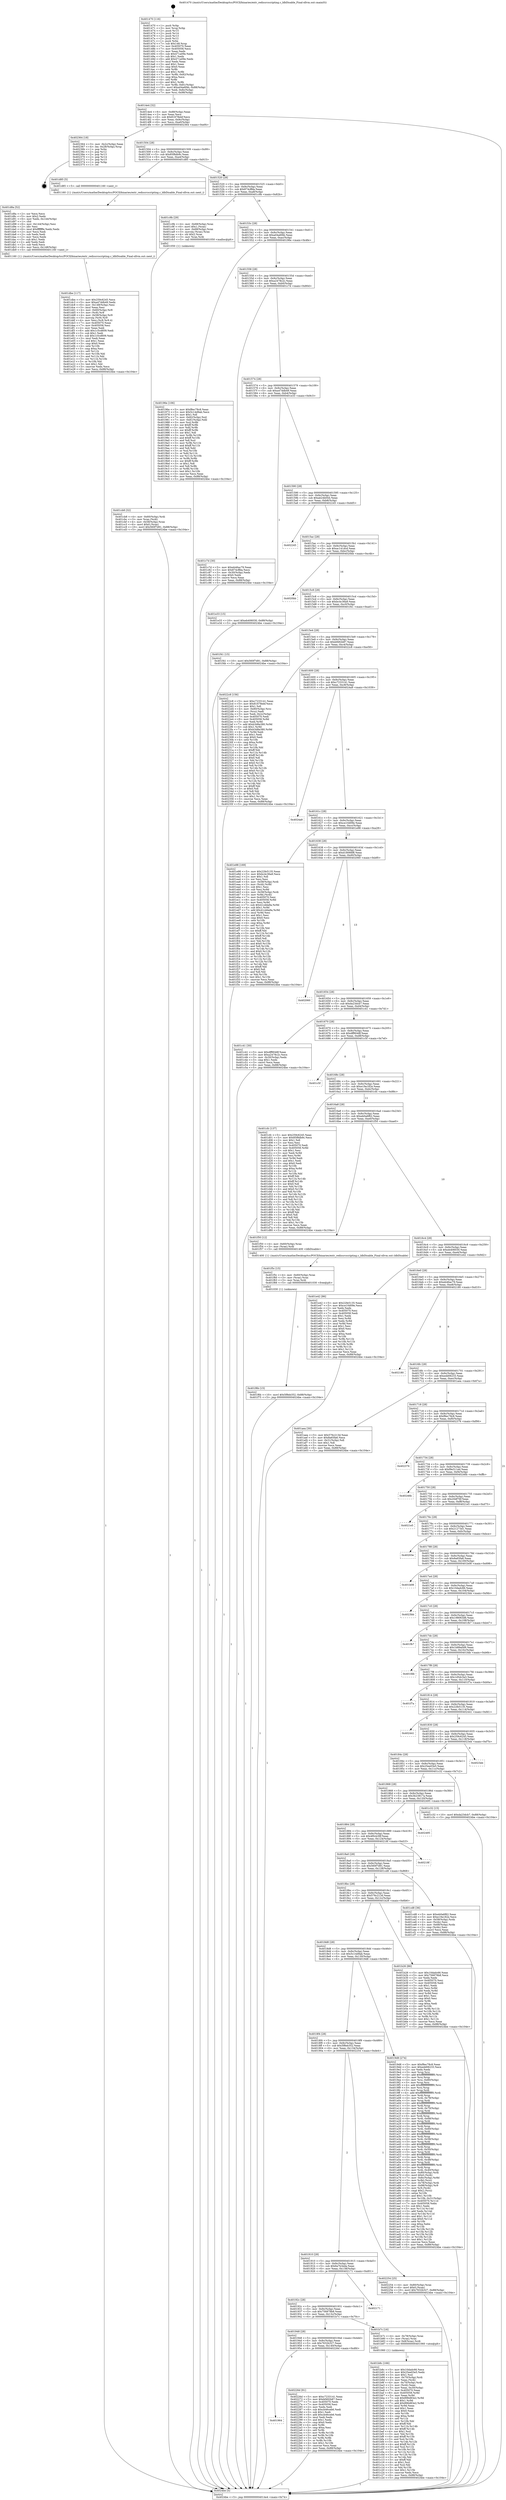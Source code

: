 digraph "0x401470" {
  label = "0x401470 (/mnt/c/Users/mathe/Desktop/tcc/POCII/binaries/extr_redissrcscripting.c_ldbDisable_Final-ollvm.out::main(0))"
  labelloc = "t"
  node[shape=record]

  Entry [label="",width=0.3,height=0.3,shape=circle,fillcolor=black,style=filled]
  "0x4014e4" [label="{
     0x4014e4 [32]\l
     | [instrs]\l
     &nbsp;&nbsp;0x4014e4 \<+6\>: mov -0x88(%rbp),%eax\l
     &nbsp;&nbsp;0x4014ea \<+2\>: mov %eax,%ecx\l
     &nbsp;&nbsp;0x4014ec \<+6\>: sub $0x81678ebf,%ecx\l
     &nbsp;&nbsp;0x4014f2 \<+6\>: mov %eax,-0x9c(%rbp)\l
     &nbsp;&nbsp;0x4014f8 \<+6\>: mov %ecx,-0xa0(%rbp)\l
     &nbsp;&nbsp;0x4014fe \<+6\>: je 0000000000402364 \<main+0xef4\>\l
  }"]
  "0x402364" [label="{
     0x402364 [18]\l
     | [instrs]\l
     &nbsp;&nbsp;0x402364 \<+3\>: mov -0x2c(%rbp),%eax\l
     &nbsp;&nbsp;0x402367 \<+4\>: lea -0x28(%rbp),%rsp\l
     &nbsp;&nbsp;0x40236b \<+1\>: pop %rbx\l
     &nbsp;&nbsp;0x40236c \<+2\>: pop %r12\l
     &nbsp;&nbsp;0x40236e \<+2\>: pop %r13\l
     &nbsp;&nbsp;0x402370 \<+2\>: pop %r14\l
     &nbsp;&nbsp;0x402372 \<+2\>: pop %r15\l
     &nbsp;&nbsp;0x402374 \<+1\>: pop %rbp\l
     &nbsp;&nbsp;0x402375 \<+1\>: ret\l
  }"]
  "0x401504" [label="{
     0x401504 [28]\l
     | [instrs]\l
     &nbsp;&nbsp;0x401504 \<+5\>: jmp 0000000000401509 \<main+0x99\>\l
     &nbsp;&nbsp;0x401509 \<+6\>: mov -0x9c(%rbp),%eax\l
     &nbsp;&nbsp;0x40150f \<+5\>: sub $0x85f8db9c,%eax\l
     &nbsp;&nbsp;0x401514 \<+6\>: mov %eax,-0xa4(%rbp)\l
     &nbsp;&nbsp;0x40151a \<+6\>: je 0000000000401d85 \<main+0x915\>\l
  }"]
  Exit [label="",width=0.3,height=0.3,shape=circle,fillcolor=black,style=filled,peripheries=2]
  "0x401d85" [label="{
     0x401d85 [5]\l
     | [instrs]\l
     &nbsp;&nbsp;0x401d85 \<+5\>: call 0000000000401160 \<next_i\>\l
     | [calls]\l
     &nbsp;&nbsp;0x401160 \{1\} (/mnt/c/Users/mathe/Desktop/tcc/POCII/binaries/extr_redissrcscripting.c_ldbDisable_Final-ollvm.out::next_i)\l
  }"]
  "0x401520" [label="{
     0x401520 [28]\l
     | [instrs]\l
     &nbsp;&nbsp;0x401520 \<+5\>: jmp 0000000000401525 \<main+0xb5\>\l
     &nbsp;&nbsp;0x401525 \<+6\>: mov -0x9c(%rbp),%eax\l
     &nbsp;&nbsp;0x40152b \<+5\>: sub $0x874cffda,%eax\l
     &nbsp;&nbsp;0x401530 \<+6\>: mov %eax,-0xa8(%rbp)\l
     &nbsp;&nbsp;0x401536 \<+6\>: je 0000000000401c9b \<main+0x82b\>\l
  }"]
  "0x401964" [label="{
     0x401964\l
  }", style=dashed]
  "0x401c9b" [label="{
     0x401c9b [29]\l
     | [instrs]\l
     &nbsp;&nbsp;0x401c9b \<+4\>: mov -0x68(%rbp),%rax\l
     &nbsp;&nbsp;0x401c9f \<+6\>: movl $0x1,(%rax)\l
     &nbsp;&nbsp;0x401ca5 \<+4\>: mov -0x68(%rbp),%rax\l
     &nbsp;&nbsp;0x401ca9 \<+3\>: movslq (%rax),%rax\l
     &nbsp;&nbsp;0x401cac \<+4\>: shl $0x2,%rax\l
     &nbsp;&nbsp;0x401cb0 \<+3\>: mov %rax,%rdi\l
     &nbsp;&nbsp;0x401cb3 \<+5\>: call 0000000000401050 \<malloc@plt\>\l
     | [calls]\l
     &nbsp;&nbsp;0x401050 \{1\} (unknown)\l
  }"]
  "0x40153c" [label="{
     0x40153c [28]\l
     | [instrs]\l
     &nbsp;&nbsp;0x40153c \<+5\>: jmp 0000000000401541 \<main+0xd1\>\l
     &nbsp;&nbsp;0x401541 \<+6\>: mov -0x9c(%rbp),%eax\l
     &nbsp;&nbsp;0x401547 \<+5\>: sub $0xa04a6f4b,%eax\l
     &nbsp;&nbsp;0x40154c \<+6\>: mov %eax,-0xac(%rbp)\l
     &nbsp;&nbsp;0x401552 \<+6\>: je 000000000040196e \<main+0x4fe\>\l
  }"]
  "0x40226d" [label="{
     0x40226d [91]\l
     | [instrs]\l
     &nbsp;&nbsp;0x40226d \<+5\>: mov $0xc7233141,%eax\l
     &nbsp;&nbsp;0x402272 \<+5\>: mov $0xbf492b87,%ecx\l
     &nbsp;&nbsp;0x402277 \<+7\>: mov 0x405070,%edx\l
     &nbsp;&nbsp;0x40227e \<+7\>: mov 0x405058,%esi\l
     &nbsp;&nbsp;0x402285 \<+2\>: mov %edx,%edi\l
     &nbsp;&nbsp;0x402287 \<+6\>: sub $0xcb46ceb6,%edi\l
     &nbsp;&nbsp;0x40228d \<+3\>: sub $0x1,%edi\l
     &nbsp;&nbsp;0x402290 \<+6\>: add $0xcb46ceb6,%edi\l
     &nbsp;&nbsp;0x402296 \<+3\>: imul %edi,%edx\l
     &nbsp;&nbsp;0x402299 \<+3\>: and $0x1,%edx\l
     &nbsp;&nbsp;0x40229c \<+3\>: cmp $0x0,%edx\l
     &nbsp;&nbsp;0x40229f \<+4\>: sete %r8b\l
     &nbsp;&nbsp;0x4022a3 \<+3\>: cmp $0xa,%esi\l
     &nbsp;&nbsp;0x4022a6 \<+4\>: setl %r9b\l
     &nbsp;&nbsp;0x4022aa \<+3\>: mov %r8b,%r10b\l
     &nbsp;&nbsp;0x4022ad \<+3\>: and %r9b,%r10b\l
     &nbsp;&nbsp;0x4022b0 \<+3\>: xor %r9b,%r8b\l
     &nbsp;&nbsp;0x4022b3 \<+3\>: or %r8b,%r10b\l
     &nbsp;&nbsp;0x4022b6 \<+4\>: test $0x1,%r10b\l
     &nbsp;&nbsp;0x4022ba \<+3\>: cmovne %ecx,%eax\l
     &nbsp;&nbsp;0x4022bd \<+6\>: mov %eax,-0x88(%rbp)\l
     &nbsp;&nbsp;0x4022c3 \<+5\>: jmp 00000000004024be \<main+0x104e\>\l
  }"]
  "0x40196e" [label="{
     0x40196e [106]\l
     | [instrs]\l
     &nbsp;&nbsp;0x40196e \<+5\>: mov $0xf8ec78c8,%eax\l
     &nbsp;&nbsp;0x401973 \<+5\>: mov $0x5c14d9ab,%ecx\l
     &nbsp;&nbsp;0x401978 \<+2\>: mov $0x1,%dl\l
     &nbsp;&nbsp;0x40197a \<+7\>: mov -0x82(%rbp),%sil\l
     &nbsp;&nbsp;0x401981 \<+7\>: mov -0x81(%rbp),%dil\l
     &nbsp;&nbsp;0x401988 \<+3\>: mov %sil,%r8b\l
     &nbsp;&nbsp;0x40198b \<+4\>: xor $0xff,%r8b\l
     &nbsp;&nbsp;0x40198f \<+3\>: mov %dil,%r9b\l
     &nbsp;&nbsp;0x401992 \<+4\>: xor $0xff,%r9b\l
     &nbsp;&nbsp;0x401996 \<+3\>: xor $0x1,%dl\l
     &nbsp;&nbsp;0x401999 \<+3\>: mov %r8b,%r10b\l
     &nbsp;&nbsp;0x40199c \<+4\>: and $0xff,%r10b\l
     &nbsp;&nbsp;0x4019a0 \<+3\>: and %dl,%sil\l
     &nbsp;&nbsp;0x4019a3 \<+3\>: mov %r9b,%r11b\l
     &nbsp;&nbsp;0x4019a6 \<+4\>: and $0xff,%r11b\l
     &nbsp;&nbsp;0x4019aa \<+3\>: and %dl,%dil\l
     &nbsp;&nbsp;0x4019ad \<+3\>: or %sil,%r10b\l
     &nbsp;&nbsp;0x4019b0 \<+3\>: or %dil,%r11b\l
     &nbsp;&nbsp;0x4019b3 \<+3\>: xor %r11b,%r10b\l
     &nbsp;&nbsp;0x4019b6 \<+3\>: or %r9b,%r8b\l
     &nbsp;&nbsp;0x4019b9 \<+4\>: xor $0xff,%r8b\l
     &nbsp;&nbsp;0x4019bd \<+3\>: or $0x1,%dl\l
     &nbsp;&nbsp;0x4019c0 \<+3\>: and %dl,%r8b\l
     &nbsp;&nbsp;0x4019c3 \<+3\>: or %r8b,%r10b\l
     &nbsp;&nbsp;0x4019c6 \<+4\>: test $0x1,%r10b\l
     &nbsp;&nbsp;0x4019ca \<+3\>: cmovne %ecx,%eax\l
     &nbsp;&nbsp;0x4019cd \<+6\>: mov %eax,-0x88(%rbp)\l
     &nbsp;&nbsp;0x4019d3 \<+5\>: jmp 00000000004024be \<main+0x104e\>\l
  }"]
  "0x401558" [label="{
     0x401558 [28]\l
     | [instrs]\l
     &nbsp;&nbsp;0x401558 \<+5\>: jmp 000000000040155d \<main+0xed\>\l
     &nbsp;&nbsp;0x40155d \<+6\>: mov -0x9c(%rbp),%eax\l
     &nbsp;&nbsp;0x401563 \<+5\>: sub $0xa2478c2c,%eax\l
     &nbsp;&nbsp;0x401568 \<+6\>: mov %eax,-0xb0(%rbp)\l
     &nbsp;&nbsp;0x40156e \<+6\>: je 0000000000401c7d \<main+0x80d\>\l
  }"]
  "0x4024be" [label="{
     0x4024be [5]\l
     | [instrs]\l
     &nbsp;&nbsp;0x4024be \<+5\>: jmp 00000000004014e4 \<main+0x74\>\l
  }"]
  "0x401470" [label="{
     0x401470 [116]\l
     | [instrs]\l
     &nbsp;&nbsp;0x401470 \<+1\>: push %rbp\l
     &nbsp;&nbsp;0x401471 \<+3\>: mov %rsp,%rbp\l
     &nbsp;&nbsp;0x401474 \<+2\>: push %r15\l
     &nbsp;&nbsp;0x401476 \<+2\>: push %r14\l
     &nbsp;&nbsp;0x401478 \<+2\>: push %r13\l
     &nbsp;&nbsp;0x40147a \<+2\>: push %r12\l
     &nbsp;&nbsp;0x40147c \<+1\>: push %rbx\l
     &nbsp;&nbsp;0x40147d \<+7\>: sub $0x148,%rsp\l
     &nbsp;&nbsp;0x401484 \<+7\>: mov 0x405070,%eax\l
     &nbsp;&nbsp;0x40148b \<+7\>: mov 0x405058,%ecx\l
     &nbsp;&nbsp;0x401492 \<+2\>: mov %eax,%edx\l
     &nbsp;&nbsp;0x401494 \<+6\>: sub $0x471a09e,%edx\l
     &nbsp;&nbsp;0x40149a \<+3\>: sub $0x1,%edx\l
     &nbsp;&nbsp;0x40149d \<+6\>: add $0x471a09e,%edx\l
     &nbsp;&nbsp;0x4014a3 \<+3\>: imul %edx,%eax\l
     &nbsp;&nbsp;0x4014a6 \<+3\>: and $0x1,%eax\l
     &nbsp;&nbsp;0x4014a9 \<+3\>: cmp $0x0,%eax\l
     &nbsp;&nbsp;0x4014ac \<+4\>: sete %r8b\l
     &nbsp;&nbsp;0x4014b0 \<+4\>: and $0x1,%r8b\l
     &nbsp;&nbsp;0x4014b4 \<+7\>: mov %r8b,-0x82(%rbp)\l
     &nbsp;&nbsp;0x4014bb \<+3\>: cmp $0xa,%ecx\l
     &nbsp;&nbsp;0x4014be \<+4\>: setl %r8b\l
     &nbsp;&nbsp;0x4014c2 \<+4\>: and $0x1,%r8b\l
     &nbsp;&nbsp;0x4014c6 \<+7\>: mov %r8b,-0x81(%rbp)\l
     &nbsp;&nbsp;0x4014cd \<+10\>: movl $0xa04a6f4b,-0x88(%rbp)\l
     &nbsp;&nbsp;0x4014d7 \<+6\>: mov %edi,-0x8c(%rbp)\l
     &nbsp;&nbsp;0x4014dd \<+7\>: mov %rsi,-0x98(%rbp)\l
  }"]
  "0x401f6b" [label="{
     0x401f6b [15]\l
     | [instrs]\l
     &nbsp;&nbsp;0x401f6b \<+10\>: movl $0x5f8eb352,-0x88(%rbp)\l
     &nbsp;&nbsp;0x401f75 \<+5\>: jmp 00000000004024be \<main+0x104e\>\l
  }"]
  "0x401c7d" [label="{
     0x401c7d [30]\l
     | [instrs]\l
     &nbsp;&nbsp;0x401c7d \<+5\>: mov $0xeb46ac79,%eax\l
     &nbsp;&nbsp;0x401c82 \<+5\>: mov $0x874cffda,%ecx\l
     &nbsp;&nbsp;0x401c87 \<+3\>: mov -0x30(%rbp),%edx\l
     &nbsp;&nbsp;0x401c8a \<+3\>: cmp $0x0,%edx\l
     &nbsp;&nbsp;0x401c8d \<+3\>: cmove %ecx,%eax\l
     &nbsp;&nbsp;0x401c90 \<+6\>: mov %eax,-0x88(%rbp)\l
     &nbsp;&nbsp;0x401c96 \<+5\>: jmp 00000000004024be \<main+0x104e\>\l
  }"]
  "0x401574" [label="{
     0x401574 [28]\l
     | [instrs]\l
     &nbsp;&nbsp;0x401574 \<+5\>: jmp 0000000000401579 \<main+0x109\>\l
     &nbsp;&nbsp;0x401579 \<+6\>: mov -0x9c(%rbp),%eax\l
     &nbsp;&nbsp;0x40157f \<+5\>: sub $0xa47ddb49,%eax\l
     &nbsp;&nbsp;0x401584 \<+6\>: mov %eax,-0xb4(%rbp)\l
     &nbsp;&nbsp;0x40158a \<+6\>: je 0000000000401e33 \<main+0x9c3\>\l
  }"]
  "0x401f5c" [label="{
     0x401f5c [15]\l
     | [instrs]\l
     &nbsp;&nbsp;0x401f5c \<+4\>: mov -0x60(%rbp),%rax\l
     &nbsp;&nbsp;0x401f60 \<+3\>: mov (%rax),%rax\l
     &nbsp;&nbsp;0x401f63 \<+3\>: mov %rax,%rdi\l
     &nbsp;&nbsp;0x401f66 \<+5\>: call 0000000000401030 \<free@plt\>\l
     | [calls]\l
     &nbsp;&nbsp;0x401030 \{1\} (unknown)\l
  }"]
  "0x401e33" [label="{
     0x401e33 [15]\l
     | [instrs]\l
     &nbsp;&nbsp;0x401e33 \<+10\>: movl $0xeb406030,-0x88(%rbp)\l
     &nbsp;&nbsp;0x401e3d \<+5\>: jmp 00000000004024be \<main+0x104e\>\l
  }"]
  "0x401590" [label="{
     0x401590 [28]\l
     | [instrs]\l
     &nbsp;&nbsp;0x401590 \<+5\>: jmp 0000000000401595 \<main+0x125\>\l
     &nbsp;&nbsp;0x401595 \<+6\>: mov -0x9c(%rbp),%eax\l
     &nbsp;&nbsp;0x40159b \<+5\>: sub $0xab24b044,%eax\l
     &nbsp;&nbsp;0x4015a0 \<+6\>: mov %eax,-0xb8(%rbp)\l
     &nbsp;&nbsp;0x4015a6 \<+6\>: je 0000000000402245 \<main+0xdd5\>\l
  }"]
  "0x401dbe" [label="{
     0x401dbe [117]\l
     | [instrs]\l
     &nbsp;&nbsp;0x401dbe \<+5\>: mov $0x259c6245,%ecx\l
     &nbsp;&nbsp;0x401dc3 \<+5\>: mov $0xa47ddb49,%edx\l
     &nbsp;&nbsp;0x401dc8 \<+6\>: mov -0x148(%rbp),%esi\l
     &nbsp;&nbsp;0x401dce \<+3\>: imul %eax,%esi\l
     &nbsp;&nbsp;0x401dd1 \<+4\>: mov -0x60(%rbp),%r8\l
     &nbsp;&nbsp;0x401dd5 \<+3\>: mov (%r8),%r8\l
     &nbsp;&nbsp;0x401dd8 \<+4\>: mov -0x58(%rbp),%r9\l
     &nbsp;&nbsp;0x401ddc \<+3\>: movslq (%r9),%r9\l
     &nbsp;&nbsp;0x401ddf \<+4\>: mov %esi,(%r8,%r9,4)\l
     &nbsp;&nbsp;0x401de3 \<+7\>: mov 0x405070,%eax\l
     &nbsp;&nbsp;0x401dea \<+7\>: mov 0x405058,%esi\l
     &nbsp;&nbsp;0x401df1 \<+2\>: mov %eax,%edi\l
     &nbsp;&nbsp;0x401df3 \<+6\>: add $0x1c5cd609,%edi\l
     &nbsp;&nbsp;0x401df9 \<+3\>: sub $0x1,%edi\l
     &nbsp;&nbsp;0x401dfc \<+6\>: sub $0x1c5cd609,%edi\l
     &nbsp;&nbsp;0x401e02 \<+3\>: imul %edi,%eax\l
     &nbsp;&nbsp;0x401e05 \<+3\>: and $0x1,%eax\l
     &nbsp;&nbsp;0x401e08 \<+3\>: cmp $0x0,%eax\l
     &nbsp;&nbsp;0x401e0b \<+4\>: sete %r10b\l
     &nbsp;&nbsp;0x401e0f \<+3\>: cmp $0xa,%esi\l
     &nbsp;&nbsp;0x401e12 \<+4\>: setl %r11b\l
     &nbsp;&nbsp;0x401e16 \<+3\>: mov %r10b,%bl\l
     &nbsp;&nbsp;0x401e19 \<+3\>: and %r11b,%bl\l
     &nbsp;&nbsp;0x401e1c \<+3\>: xor %r11b,%r10b\l
     &nbsp;&nbsp;0x401e1f \<+3\>: or %r10b,%bl\l
     &nbsp;&nbsp;0x401e22 \<+3\>: test $0x1,%bl\l
     &nbsp;&nbsp;0x401e25 \<+3\>: cmovne %edx,%ecx\l
     &nbsp;&nbsp;0x401e28 \<+6\>: mov %ecx,-0x88(%rbp)\l
     &nbsp;&nbsp;0x401e2e \<+5\>: jmp 00000000004024be \<main+0x104e\>\l
  }"]
  "0x402245" [label="{
     0x402245\l
  }", style=dashed]
  "0x4015ac" [label="{
     0x4015ac [28]\l
     | [instrs]\l
     &nbsp;&nbsp;0x4015ac \<+5\>: jmp 00000000004015b1 \<main+0x141\>\l
     &nbsp;&nbsp;0x4015b1 \<+6\>: mov -0x9c(%rbp),%eax\l
     &nbsp;&nbsp;0x4015b7 \<+5\>: sub $0xac141dcd,%eax\l
     &nbsp;&nbsp;0x4015bc \<+6\>: mov %eax,-0xbc(%rbp)\l
     &nbsp;&nbsp;0x4015c2 \<+6\>: je 00000000004020bb \<main+0xc4b\>\l
  }"]
  "0x401d8a" [label="{
     0x401d8a [52]\l
     | [instrs]\l
     &nbsp;&nbsp;0x401d8a \<+2\>: xor %ecx,%ecx\l
     &nbsp;&nbsp;0x401d8c \<+5\>: mov $0x2,%edx\l
     &nbsp;&nbsp;0x401d91 \<+6\>: mov %edx,-0x144(%rbp)\l
     &nbsp;&nbsp;0x401d97 \<+1\>: cltd\l
     &nbsp;&nbsp;0x401d98 \<+6\>: mov -0x144(%rbp),%esi\l
     &nbsp;&nbsp;0x401d9e \<+2\>: idiv %esi\l
     &nbsp;&nbsp;0x401da0 \<+6\>: imul $0xfffffffe,%edx,%edx\l
     &nbsp;&nbsp;0x401da6 \<+2\>: mov %ecx,%edi\l
     &nbsp;&nbsp;0x401da8 \<+2\>: sub %edx,%edi\l
     &nbsp;&nbsp;0x401daa \<+2\>: mov %ecx,%edx\l
     &nbsp;&nbsp;0x401dac \<+3\>: sub $0x1,%edx\l
     &nbsp;&nbsp;0x401daf \<+2\>: add %edx,%edi\l
     &nbsp;&nbsp;0x401db1 \<+2\>: sub %edi,%ecx\l
     &nbsp;&nbsp;0x401db3 \<+6\>: mov %ecx,-0x148(%rbp)\l
     &nbsp;&nbsp;0x401db9 \<+5\>: call 0000000000401160 \<next_i\>\l
     | [calls]\l
     &nbsp;&nbsp;0x401160 \{1\} (/mnt/c/Users/mathe/Desktop/tcc/POCII/binaries/extr_redissrcscripting.c_ldbDisable_Final-ollvm.out::next_i)\l
  }"]
  "0x4020bb" [label="{
     0x4020bb\l
  }", style=dashed]
  "0x4015c8" [label="{
     0x4015c8 [28]\l
     | [instrs]\l
     &nbsp;&nbsp;0x4015c8 \<+5\>: jmp 00000000004015cd \<main+0x15d\>\l
     &nbsp;&nbsp;0x4015cd \<+6\>: mov -0x9c(%rbp),%eax\l
     &nbsp;&nbsp;0x4015d3 \<+5\>: sub $0xbc4c36a9,%eax\l
     &nbsp;&nbsp;0x4015d8 \<+6\>: mov %eax,-0xc0(%rbp)\l
     &nbsp;&nbsp;0x4015de \<+6\>: je 0000000000401f41 \<main+0xad1\>\l
  }"]
  "0x401cb8" [label="{
     0x401cb8 [32]\l
     | [instrs]\l
     &nbsp;&nbsp;0x401cb8 \<+4\>: mov -0x60(%rbp),%rdi\l
     &nbsp;&nbsp;0x401cbc \<+3\>: mov %rax,(%rdi)\l
     &nbsp;&nbsp;0x401cbf \<+4\>: mov -0x58(%rbp),%rax\l
     &nbsp;&nbsp;0x401cc3 \<+6\>: movl $0x0,(%rax)\l
     &nbsp;&nbsp;0x401cc9 \<+10\>: movl $0x560f7d91,-0x88(%rbp)\l
     &nbsp;&nbsp;0x401cd3 \<+5\>: jmp 00000000004024be \<main+0x104e\>\l
  }"]
  "0x401f41" [label="{
     0x401f41 [15]\l
     | [instrs]\l
     &nbsp;&nbsp;0x401f41 \<+10\>: movl $0x560f7d91,-0x88(%rbp)\l
     &nbsp;&nbsp;0x401f4b \<+5\>: jmp 00000000004024be \<main+0x104e\>\l
  }"]
  "0x4015e4" [label="{
     0x4015e4 [28]\l
     | [instrs]\l
     &nbsp;&nbsp;0x4015e4 \<+5\>: jmp 00000000004015e9 \<main+0x179\>\l
     &nbsp;&nbsp;0x4015e9 \<+6\>: mov -0x9c(%rbp),%eax\l
     &nbsp;&nbsp;0x4015ef \<+5\>: sub $0xbf492b87,%eax\l
     &nbsp;&nbsp;0x4015f4 \<+6\>: mov %eax,-0xc4(%rbp)\l
     &nbsp;&nbsp;0x4015fa \<+6\>: je 00000000004022c8 \<main+0xe58\>\l
  }"]
  "0x401b8c" [label="{
     0x401b8c [166]\l
     | [instrs]\l
     &nbsp;&nbsp;0x401b8c \<+5\>: mov $0x10dadc66,%ecx\l
     &nbsp;&nbsp;0x401b91 \<+5\>: mov $0x25ee03e5,%edx\l
     &nbsp;&nbsp;0x401b96 \<+3\>: mov $0x1,%sil\l
     &nbsp;&nbsp;0x401b99 \<+4\>: mov -0x70(%rbp),%rdi\l
     &nbsp;&nbsp;0x401b9d \<+2\>: mov %eax,(%rdi)\l
     &nbsp;&nbsp;0x401b9f \<+4\>: mov -0x70(%rbp),%rdi\l
     &nbsp;&nbsp;0x401ba3 \<+2\>: mov (%rdi),%eax\l
     &nbsp;&nbsp;0x401ba5 \<+3\>: mov %eax,-0x30(%rbp)\l
     &nbsp;&nbsp;0x401ba8 \<+7\>: mov 0x405070,%eax\l
     &nbsp;&nbsp;0x401baf \<+8\>: mov 0x405058,%r8d\l
     &nbsp;&nbsp;0x401bb7 \<+3\>: mov %eax,%r9d\l
     &nbsp;&nbsp;0x401bba \<+7\>: sub $0x896d83e2,%r9d\l
     &nbsp;&nbsp;0x401bc1 \<+4\>: sub $0x1,%r9d\l
     &nbsp;&nbsp;0x401bc5 \<+7\>: add $0x896d83e2,%r9d\l
     &nbsp;&nbsp;0x401bcc \<+4\>: imul %r9d,%eax\l
     &nbsp;&nbsp;0x401bd0 \<+3\>: and $0x1,%eax\l
     &nbsp;&nbsp;0x401bd3 \<+3\>: cmp $0x0,%eax\l
     &nbsp;&nbsp;0x401bd6 \<+4\>: sete %r10b\l
     &nbsp;&nbsp;0x401bda \<+4\>: cmp $0xa,%r8d\l
     &nbsp;&nbsp;0x401bde \<+4\>: setl %r11b\l
     &nbsp;&nbsp;0x401be2 \<+3\>: mov %r10b,%bl\l
     &nbsp;&nbsp;0x401be5 \<+3\>: xor $0xff,%bl\l
     &nbsp;&nbsp;0x401be8 \<+3\>: mov %r11b,%r14b\l
     &nbsp;&nbsp;0x401beb \<+4\>: xor $0xff,%r14b\l
     &nbsp;&nbsp;0x401bef \<+4\>: xor $0x1,%sil\l
     &nbsp;&nbsp;0x401bf3 \<+3\>: mov %bl,%r15b\l
     &nbsp;&nbsp;0x401bf6 \<+4\>: and $0xff,%r15b\l
     &nbsp;&nbsp;0x401bfa \<+3\>: and %sil,%r10b\l
     &nbsp;&nbsp;0x401bfd \<+3\>: mov %r14b,%r12b\l
     &nbsp;&nbsp;0x401c00 \<+4\>: and $0xff,%r12b\l
     &nbsp;&nbsp;0x401c04 \<+3\>: and %sil,%r11b\l
     &nbsp;&nbsp;0x401c07 \<+3\>: or %r10b,%r15b\l
     &nbsp;&nbsp;0x401c0a \<+3\>: or %r11b,%r12b\l
     &nbsp;&nbsp;0x401c0d \<+3\>: xor %r12b,%r15b\l
     &nbsp;&nbsp;0x401c10 \<+3\>: or %r14b,%bl\l
     &nbsp;&nbsp;0x401c13 \<+3\>: xor $0xff,%bl\l
     &nbsp;&nbsp;0x401c16 \<+4\>: or $0x1,%sil\l
     &nbsp;&nbsp;0x401c1a \<+3\>: and %sil,%bl\l
     &nbsp;&nbsp;0x401c1d \<+3\>: or %bl,%r15b\l
     &nbsp;&nbsp;0x401c20 \<+4\>: test $0x1,%r15b\l
     &nbsp;&nbsp;0x401c24 \<+3\>: cmovne %edx,%ecx\l
     &nbsp;&nbsp;0x401c27 \<+6\>: mov %ecx,-0x88(%rbp)\l
     &nbsp;&nbsp;0x401c2d \<+5\>: jmp 00000000004024be \<main+0x104e\>\l
  }"]
  "0x4022c8" [label="{
     0x4022c8 [156]\l
     | [instrs]\l
     &nbsp;&nbsp;0x4022c8 \<+5\>: mov $0xc7233141,%eax\l
     &nbsp;&nbsp;0x4022cd \<+5\>: mov $0x81678ebf,%ecx\l
     &nbsp;&nbsp;0x4022d2 \<+2\>: mov $0x1,%dl\l
     &nbsp;&nbsp;0x4022d4 \<+4\>: mov -0x80(%rbp),%rsi\l
     &nbsp;&nbsp;0x4022d8 \<+2\>: mov (%rsi),%edi\l
     &nbsp;&nbsp;0x4022da \<+3\>: mov %edi,-0x2c(%rbp)\l
     &nbsp;&nbsp;0x4022dd \<+7\>: mov 0x405070,%edi\l
     &nbsp;&nbsp;0x4022e4 \<+8\>: mov 0x405058,%r8d\l
     &nbsp;&nbsp;0x4022ec \<+3\>: mov %edi,%r9d\l
     &nbsp;&nbsp;0x4022ef \<+7\>: add $0xb3d8a380,%r9d\l
     &nbsp;&nbsp;0x4022f6 \<+4\>: sub $0x1,%r9d\l
     &nbsp;&nbsp;0x4022fa \<+7\>: sub $0xb3d8a380,%r9d\l
     &nbsp;&nbsp;0x402301 \<+4\>: imul %r9d,%edi\l
     &nbsp;&nbsp;0x402305 \<+3\>: and $0x1,%edi\l
     &nbsp;&nbsp;0x402308 \<+3\>: cmp $0x0,%edi\l
     &nbsp;&nbsp;0x40230b \<+4\>: sete %r10b\l
     &nbsp;&nbsp;0x40230f \<+4\>: cmp $0xa,%r8d\l
     &nbsp;&nbsp;0x402313 \<+4\>: setl %r11b\l
     &nbsp;&nbsp;0x402317 \<+3\>: mov %r10b,%bl\l
     &nbsp;&nbsp;0x40231a \<+3\>: xor $0xff,%bl\l
     &nbsp;&nbsp;0x40231d \<+3\>: mov %r11b,%r14b\l
     &nbsp;&nbsp;0x402320 \<+4\>: xor $0xff,%r14b\l
     &nbsp;&nbsp;0x402324 \<+3\>: xor $0x0,%dl\l
     &nbsp;&nbsp;0x402327 \<+3\>: mov %bl,%r15b\l
     &nbsp;&nbsp;0x40232a \<+4\>: and $0x0,%r15b\l
     &nbsp;&nbsp;0x40232e \<+3\>: and %dl,%r10b\l
     &nbsp;&nbsp;0x402331 \<+3\>: mov %r14b,%r12b\l
     &nbsp;&nbsp;0x402334 \<+4\>: and $0x0,%r12b\l
     &nbsp;&nbsp;0x402338 \<+3\>: and %dl,%r11b\l
     &nbsp;&nbsp;0x40233b \<+3\>: or %r10b,%r15b\l
     &nbsp;&nbsp;0x40233e \<+3\>: or %r11b,%r12b\l
     &nbsp;&nbsp;0x402341 \<+3\>: xor %r12b,%r15b\l
     &nbsp;&nbsp;0x402344 \<+3\>: or %r14b,%bl\l
     &nbsp;&nbsp;0x402347 \<+3\>: xor $0xff,%bl\l
     &nbsp;&nbsp;0x40234a \<+3\>: or $0x0,%dl\l
     &nbsp;&nbsp;0x40234d \<+2\>: and %dl,%bl\l
     &nbsp;&nbsp;0x40234f \<+3\>: or %bl,%r15b\l
     &nbsp;&nbsp;0x402352 \<+4\>: test $0x1,%r15b\l
     &nbsp;&nbsp;0x402356 \<+3\>: cmovne %ecx,%eax\l
     &nbsp;&nbsp;0x402359 \<+6\>: mov %eax,-0x88(%rbp)\l
     &nbsp;&nbsp;0x40235f \<+5\>: jmp 00000000004024be \<main+0x104e\>\l
  }"]
  "0x401600" [label="{
     0x401600 [28]\l
     | [instrs]\l
     &nbsp;&nbsp;0x401600 \<+5\>: jmp 0000000000401605 \<main+0x195\>\l
     &nbsp;&nbsp;0x401605 \<+6\>: mov -0x9c(%rbp),%eax\l
     &nbsp;&nbsp;0x40160b \<+5\>: sub $0xc7233141,%eax\l
     &nbsp;&nbsp;0x401610 \<+6\>: mov %eax,-0xc8(%rbp)\l
     &nbsp;&nbsp;0x401616 \<+6\>: je 00000000004024a9 \<main+0x1039\>\l
  }"]
  "0x401948" [label="{
     0x401948 [28]\l
     | [instrs]\l
     &nbsp;&nbsp;0x401948 \<+5\>: jmp 000000000040194d \<main+0x4dd\>\l
     &nbsp;&nbsp;0x40194d \<+6\>: mov -0x9c(%rbp),%eax\l
     &nbsp;&nbsp;0x401953 \<+5\>: sub $0x7632b327,%eax\l
     &nbsp;&nbsp;0x401958 \<+6\>: mov %eax,-0x140(%rbp)\l
     &nbsp;&nbsp;0x40195e \<+6\>: je 000000000040226d \<main+0xdfd\>\l
  }"]
  "0x4024a9" [label="{
     0x4024a9\l
  }", style=dashed]
  "0x40161c" [label="{
     0x40161c [28]\l
     | [instrs]\l
     &nbsp;&nbsp;0x40161c \<+5\>: jmp 0000000000401621 \<main+0x1b1\>\l
     &nbsp;&nbsp;0x401621 \<+6\>: mov -0x9c(%rbp),%eax\l
     &nbsp;&nbsp;0x401627 \<+5\>: sub $0xce10d09e,%eax\l
     &nbsp;&nbsp;0x40162c \<+6\>: mov %eax,-0xcc(%rbp)\l
     &nbsp;&nbsp;0x401632 \<+6\>: je 0000000000401e98 \<main+0xa28\>\l
  }"]
  "0x401b7c" [label="{
     0x401b7c [16]\l
     | [instrs]\l
     &nbsp;&nbsp;0x401b7c \<+4\>: mov -0x78(%rbp),%rax\l
     &nbsp;&nbsp;0x401b80 \<+3\>: mov (%rax),%rax\l
     &nbsp;&nbsp;0x401b83 \<+4\>: mov 0x8(%rax),%rdi\l
     &nbsp;&nbsp;0x401b87 \<+5\>: call 0000000000401060 \<atoi@plt\>\l
     | [calls]\l
     &nbsp;&nbsp;0x401060 \{1\} (unknown)\l
  }"]
  "0x401e98" [label="{
     0x401e98 [169]\l
     | [instrs]\l
     &nbsp;&nbsp;0x401e98 \<+5\>: mov $0x22fe5135,%eax\l
     &nbsp;&nbsp;0x401e9d \<+5\>: mov $0xbc4c36a9,%ecx\l
     &nbsp;&nbsp;0x401ea2 \<+2\>: mov $0x1,%dl\l
     &nbsp;&nbsp;0x401ea4 \<+2\>: xor %esi,%esi\l
     &nbsp;&nbsp;0x401ea6 \<+4\>: mov -0x58(%rbp),%rdi\l
     &nbsp;&nbsp;0x401eaa \<+3\>: mov (%rdi),%r8d\l
     &nbsp;&nbsp;0x401ead \<+3\>: sub $0x1,%esi\l
     &nbsp;&nbsp;0x401eb0 \<+3\>: sub %esi,%r8d\l
     &nbsp;&nbsp;0x401eb3 \<+4\>: mov -0x58(%rbp),%rdi\l
     &nbsp;&nbsp;0x401eb7 \<+3\>: mov %r8d,(%rdi)\l
     &nbsp;&nbsp;0x401eba \<+7\>: mov 0x405070,%esi\l
     &nbsp;&nbsp;0x401ec1 \<+8\>: mov 0x405058,%r8d\l
     &nbsp;&nbsp;0x401ec9 \<+3\>: mov %esi,%r9d\l
     &nbsp;&nbsp;0x401ecc \<+7\>: sub $0x41cdda9a,%r9d\l
     &nbsp;&nbsp;0x401ed3 \<+4\>: sub $0x1,%r9d\l
     &nbsp;&nbsp;0x401ed7 \<+7\>: add $0x41cdda9a,%r9d\l
     &nbsp;&nbsp;0x401ede \<+4\>: imul %r9d,%esi\l
     &nbsp;&nbsp;0x401ee2 \<+3\>: and $0x1,%esi\l
     &nbsp;&nbsp;0x401ee5 \<+3\>: cmp $0x0,%esi\l
     &nbsp;&nbsp;0x401ee8 \<+4\>: sete %r10b\l
     &nbsp;&nbsp;0x401eec \<+4\>: cmp $0xa,%r8d\l
     &nbsp;&nbsp;0x401ef0 \<+4\>: setl %r11b\l
     &nbsp;&nbsp;0x401ef4 \<+3\>: mov %r10b,%bl\l
     &nbsp;&nbsp;0x401ef7 \<+3\>: xor $0xff,%bl\l
     &nbsp;&nbsp;0x401efa \<+3\>: mov %r11b,%r14b\l
     &nbsp;&nbsp;0x401efd \<+4\>: xor $0xff,%r14b\l
     &nbsp;&nbsp;0x401f01 \<+3\>: xor $0x0,%dl\l
     &nbsp;&nbsp;0x401f04 \<+3\>: mov %bl,%r15b\l
     &nbsp;&nbsp;0x401f07 \<+4\>: and $0x0,%r15b\l
     &nbsp;&nbsp;0x401f0b \<+3\>: and %dl,%r10b\l
     &nbsp;&nbsp;0x401f0e \<+3\>: mov %r14b,%r12b\l
     &nbsp;&nbsp;0x401f11 \<+4\>: and $0x0,%r12b\l
     &nbsp;&nbsp;0x401f15 \<+3\>: and %dl,%r11b\l
     &nbsp;&nbsp;0x401f18 \<+3\>: or %r10b,%r15b\l
     &nbsp;&nbsp;0x401f1b \<+3\>: or %r11b,%r12b\l
     &nbsp;&nbsp;0x401f1e \<+3\>: xor %r12b,%r15b\l
     &nbsp;&nbsp;0x401f21 \<+3\>: or %r14b,%bl\l
     &nbsp;&nbsp;0x401f24 \<+3\>: xor $0xff,%bl\l
     &nbsp;&nbsp;0x401f27 \<+3\>: or $0x0,%dl\l
     &nbsp;&nbsp;0x401f2a \<+2\>: and %dl,%bl\l
     &nbsp;&nbsp;0x401f2c \<+3\>: or %bl,%r15b\l
     &nbsp;&nbsp;0x401f2f \<+4\>: test $0x1,%r15b\l
     &nbsp;&nbsp;0x401f33 \<+3\>: cmovne %ecx,%eax\l
     &nbsp;&nbsp;0x401f36 \<+6\>: mov %eax,-0x88(%rbp)\l
     &nbsp;&nbsp;0x401f3c \<+5\>: jmp 00000000004024be \<main+0x104e\>\l
  }"]
  "0x401638" [label="{
     0x401638 [28]\l
     | [instrs]\l
     &nbsp;&nbsp;0x401638 \<+5\>: jmp 000000000040163d \<main+0x1cd\>\l
     &nbsp;&nbsp;0x40163d \<+6\>: mov -0x9c(%rbp),%eax\l
     &nbsp;&nbsp;0x401643 \<+5\>: sub $0xd18066f8,%eax\l
     &nbsp;&nbsp;0x401648 \<+6\>: mov %eax,-0xd0(%rbp)\l
     &nbsp;&nbsp;0x40164e \<+6\>: je 0000000000402060 \<main+0xbf0\>\l
  }"]
  "0x40192c" [label="{
     0x40192c [28]\l
     | [instrs]\l
     &nbsp;&nbsp;0x40192c \<+5\>: jmp 0000000000401931 \<main+0x4c1\>\l
     &nbsp;&nbsp;0x401931 \<+6\>: mov -0x9c(%rbp),%eax\l
     &nbsp;&nbsp;0x401937 \<+5\>: sub $0x756879b8,%eax\l
     &nbsp;&nbsp;0x40193c \<+6\>: mov %eax,-0x13c(%rbp)\l
     &nbsp;&nbsp;0x401942 \<+6\>: je 0000000000401b7c \<main+0x70c\>\l
  }"]
  "0x402060" [label="{
     0x402060\l
  }", style=dashed]
  "0x401654" [label="{
     0x401654 [28]\l
     | [instrs]\l
     &nbsp;&nbsp;0x401654 \<+5\>: jmp 0000000000401659 \<main+0x1e9\>\l
     &nbsp;&nbsp;0x401659 \<+6\>: mov -0x9c(%rbp),%eax\l
     &nbsp;&nbsp;0x40165f \<+5\>: sub $0xda23dcb7,%eax\l
     &nbsp;&nbsp;0x401664 \<+6\>: mov %eax,-0xd4(%rbp)\l
     &nbsp;&nbsp;0x40166a \<+6\>: je 0000000000401c41 \<main+0x7d1\>\l
  }"]
  "0x402171" [label="{
     0x402171\l
  }", style=dashed]
  "0x401c41" [label="{
     0x401c41 [30]\l
     | [instrs]\l
     &nbsp;&nbsp;0x401c41 \<+5\>: mov $0xdff9048f,%eax\l
     &nbsp;&nbsp;0x401c46 \<+5\>: mov $0xa2478c2c,%ecx\l
     &nbsp;&nbsp;0x401c4b \<+3\>: mov -0x30(%rbp),%edx\l
     &nbsp;&nbsp;0x401c4e \<+3\>: cmp $0x1,%edx\l
     &nbsp;&nbsp;0x401c51 \<+3\>: cmovl %ecx,%eax\l
     &nbsp;&nbsp;0x401c54 \<+6\>: mov %eax,-0x88(%rbp)\l
     &nbsp;&nbsp;0x401c5a \<+5\>: jmp 00000000004024be \<main+0x104e\>\l
  }"]
  "0x401670" [label="{
     0x401670 [28]\l
     | [instrs]\l
     &nbsp;&nbsp;0x401670 \<+5\>: jmp 0000000000401675 \<main+0x205\>\l
     &nbsp;&nbsp;0x401675 \<+6\>: mov -0x9c(%rbp),%eax\l
     &nbsp;&nbsp;0x40167b \<+5\>: sub $0xdff9048f,%eax\l
     &nbsp;&nbsp;0x401680 \<+6\>: mov %eax,-0xd8(%rbp)\l
     &nbsp;&nbsp;0x401686 \<+6\>: je 0000000000401c5f \<main+0x7ef\>\l
  }"]
  "0x401910" [label="{
     0x401910 [28]\l
     | [instrs]\l
     &nbsp;&nbsp;0x401910 \<+5\>: jmp 0000000000401915 \<main+0x4a5\>\l
     &nbsp;&nbsp;0x401915 \<+6\>: mov -0x9c(%rbp),%eax\l
     &nbsp;&nbsp;0x40191b \<+5\>: sub $0x6a7b3eda,%eax\l
     &nbsp;&nbsp;0x401920 \<+6\>: mov %eax,-0x138(%rbp)\l
     &nbsp;&nbsp;0x401926 \<+6\>: je 0000000000402171 \<main+0xd01\>\l
  }"]
  "0x401c5f" [label="{
     0x401c5f\l
  }", style=dashed]
  "0x40168c" [label="{
     0x40168c [28]\l
     | [instrs]\l
     &nbsp;&nbsp;0x40168c \<+5\>: jmp 0000000000401691 \<main+0x221\>\l
     &nbsp;&nbsp;0x401691 \<+6\>: mov -0x9c(%rbp),%eax\l
     &nbsp;&nbsp;0x401697 \<+5\>: sub $0xe19a182e,%eax\l
     &nbsp;&nbsp;0x40169c \<+6\>: mov %eax,-0xdc(%rbp)\l
     &nbsp;&nbsp;0x4016a2 \<+6\>: je 0000000000401cfc \<main+0x88c\>\l
  }"]
  "0x402254" [label="{
     0x402254 [25]\l
     | [instrs]\l
     &nbsp;&nbsp;0x402254 \<+4\>: mov -0x80(%rbp),%rax\l
     &nbsp;&nbsp;0x402258 \<+6\>: movl $0x0,(%rax)\l
     &nbsp;&nbsp;0x40225e \<+10\>: movl $0x7632b327,-0x88(%rbp)\l
     &nbsp;&nbsp;0x402268 \<+5\>: jmp 00000000004024be \<main+0x104e\>\l
  }"]
  "0x401cfc" [label="{
     0x401cfc [137]\l
     | [instrs]\l
     &nbsp;&nbsp;0x401cfc \<+5\>: mov $0x259c6245,%eax\l
     &nbsp;&nbsp;0x401d01 \<+5\>: mov $0x85f8db9c,%ecx\l
     &nbsp;&nbsp;0x401d06 \<+2\>: mov $0x1,%dl\l
     &nbsp;&nbsp;0x401d08 \<+2\>: xor %esi,%esi\l
     &nbsp;&nbsp;0x401d0a \<+7\>: mov 0x405070,%edi\l
     &nbsp;&nbsp;0x401d11 \<+8\>: mov 0x405058,%r8d\l
     &nbsp;&nbsp;0x401d19 \<+3\>: sub $0x1,%esi\l
     &nbsp;&nbsp;0x401d1c \<+3\>: mov %edi,%r9d\l
     &nbsp;&nbsp;0x401d1f \<+3\>: add %esi,%r9d\l
     &nbsp;&nbsp;0x401d22 \<+4\>: imul %r9d,%edi\l
     &nbsp;&nbsp;0x401d26 \<+3\>: and $0x1,%edi\l
     &nbsp;&nbsp;0x401d29 \<+3\>: cmp $0x0,%edi\l
     &nbsp;&nbsp;0x401d2c \<+4\>: sete %r10b\l
     &nbsp;&nbsp;0x401d30 \<+4\>: cmp $0xa,%r8d\l
     &nbsp;&nbsp;0x401d34 \<+4\>: setl %r11b\l
     &nbsp;&nbsp;0x401d38 \<+3\>: mov %r10b,%bl\l
     &nbsp;&nbsp;0x401d3b \<+3\>: xor $0xff,%bl\l
     &nbsp;&nbsp;0x401d3e \<+3\>: mov %r11b,%r14b\l
     &nbsp;&nbsp;0x401d41 \<+4\>: xor $0xff,%r14b\l
     &nbsp;&nbsp;0x401d45 \<+3\>: xor $0x0,%dl\l
     &nbsp;&nbsp;0x401d48 \<+3\>: mov %bl,%r15b\l
     &nbsp;&nbsp;0x401d4b \<+4\>: and $0x0,%r15b\l
     &nbsp;&nbsp;0x401d4f \<+3\>: and %dl,%r10b\l
     &nbsp;&nbsp;0x401d52 \<+3\>: mov %r14b,%r12b\l
     &nbsp;&nbsp;0x401d55 \<+4\>: and $0x0,%r12b\l
     &nbsp;&nbsp;0x401d59 \<+3\>: and %dl,%r11b\l
     &nbsp;&nbsp;0x401d5c \<+3\>: or %r10b,%r15b\l
     &nbsp;&nbsp;0x401d5f \<+3\>: or %r11b,%r12b\l
     &nbsp;&nbsp;0x401d62 \<+3\>: xor %r12b,%r15b\l
     &nbsp;&nbsp;0x401d65 \<+3\>: or %r14b,%bl\l
     &nbsp;&nbsp;0x401d68 \<+3\>: xor $0xff,%bl\l
     &nbsp;&nbsp;0x401d6b \<+3\>: or $0x0,%dl\l
     &nbsp;&nbsp;0x401d6e \<+2\>: and %dl,%bl\l
     &nbsp;&nbsp;0x401d70 \<+3\>: or %bl,%r15b\l
     &nbsp;&nbsp;0x401d73 \<+4\>: test $0x1,%r15b\l
     &nbsp;&nbsp;0x401d77 \<+3\>: cmovne %ecx,%eax\l
     &nbsp;&nbsp;0x401d7a \<+6\>: mov %eax,-0x88(%rbp)\l
     &nbsp;&nbsp;0x401d80 \<+5\>: jmp 00000000004024be \<main+0x104e\>\l
  }"]
  "0x4016a8" [label="{
     0x4016a8 [28]\l
     | [instrs]\l
     &nbsp;&nbsp;0x4016a8 \<+5\>: jmp 00000000004016ad \<main+0x23d\>\l
     &nbsp;&nbsp;0x4016ad \<+6\>: mov -0x9c(%rbp),%eax\l
     &nbsp;&nbsp;0x4016b3 \<+5\>: sub $0xeb0a6f62,%eax\l
     &nbsp;&nbsp;0x4016b8 \<+6\>: mov %eax,-0xe0(%rbp)\l
     &nbsp;&nbsp;0x4016be \<+6\>: je 0000000000401f50 \<main+0xae0\>\l
  }"]
  "0x4018f4" [label="{
     0x4018f4 [28]\l
     | [instrs]\l
     &nbsp;&nbsp;0x4018f4 \<+5\>: jmp 00000000004018f9 \<main+0x489\>\l
     &nbsp;&nbsp;0x4018f9 \<+6\>: mov -0x9c(%rbp),%eax\l
     &nbsp;&nbsp;0x4018ff \<+5\>: sub $0x5f8eb352,%eax\l
     &nbsp;&nbsp;0x401904 \<+6\>: mov %eax,-0x134(%rbp)\l
     &nbsp;&nbsp;0x40190a \<+6\>: je 0000000000402254 \<main+0xde4\>\l
  }"]
  "0x401f50" [label="{
     0x401f50 [12]\l
     | [instrs]\l
     &nbsp;&nbsp;0x401f50 \<+4\>: mov -0x60(%rbp),%rax\l
     &nbsp;&nbsp;0x401f54 \<+3\>: mov (%rax),%rdi\l
     &nbsp;&nbsp;0x401f57 \<+5\>: call 0000000000401400 \<ldbDisable\>\l
     | [calls]\l
     &nbsp;&nbsp;0x401400 \{1\} (/mnt/c/Users/mathe/Desktop/tcc/POCII/binaries/extr_redissrcscripting.c_ldbDisable_Final-ollvm.out::ldbDisable)\l
  }"]
  "0x4016c4" [label="{
     0x4016c4 [28]\l
     | [instrs]\l
     &nbsp;&nbsp;0x4016c4 \<+5\>: jmp 00000000004016c9 \<main+0x259\>\l
     &nbsp;&nbsp;0x4016c9 \<+6\>: mov -0x9c(%rbp),%eax\l
     &nbsp;&nbsp;0x4016cf \<+5\>: sub $0xeb406030,%eax\l
     &nbsp;&nbsp;0x4016d4 \<+6\>: mov %eax,-0xe4(%rbp)\l
     &nbsp;&nbsp;0x4016da \<+6\>: je 0000000000401e42 \<main+0x9d2\>\l
  }"]
  "0x4019d8" [label="{
     0x4019d8 [274]\l
     | [instrs]\l
     &nbsp;&nbsp;0x4019d8 \<+5\>: mov $0xf8ec78c8,%eax\l
     &nbsp;&nbsp;0x4019dd \<+5\>: mov $0xedd06233,%ecx\l
     &nbsp;&nbsp;0x4019e2 \<+2\>: xor %edx,%edx\l
     &nbsp;&nbsp;0x4019e4 \<+3\>: mov %rsp,%rsi\l
     &nbsp;&nbsp;0x4019e7 \<+4\>: add $0xfffffffffffffff0,%rsi\l
     &nbsp;&nbsp;0x4019eb \<+3\>: mov %rsi,%rsp\l
     &nbsp;&nbsp;0x4019ee \<+4\>: mov %rsi,-0x80(%rbp)\l
     &nbsp;&nbsp;0x4019f2 \<+3\>: mov %rsp,%rsi\l
     &nbsp;&nbsp;0x4019f5 \<+4\>: add $0xfffffffffffffff0,%rsi\l
     &nbsp;&nbsp;0x4019f9 \<+3\>: mov %rsi,%rsp\l
     &nbsp;&nbsp;0x4019fc \<+3\>: mov %rsp,%rdi\l
     &nbsp;&nbsp;0x4019ff \<+4\>: add $0xfffffffffffffff0,%rdi\l
     &nbsp;&nbsp;0x401a03 \<+3\>: mov %rdi,%rsp\l
     &nbsp;&nbsp;0x401a06 \<+4\>: mov %rdi,-0x78(%rbp)\l
     &nbsp;&nbsp;0x401a0a \<+3\>: mov %rsp,%rdi\l
     &nbsp;&nbsp;0x401a0d \<+4\>: add $0xfffffffffffffff0,%rdi\l
     &nbsp;&nbsp;0x401a11 \<+3\>: mov %rdi,%rsp\l
     &nbsp;&nbsp;0x401a14 \<+4\>: mov %rdi,-0x70(%rbp)\l
     &nbsp;&nbsp;0x401a18 \<+3\>: mov %rsp,%rdi\l
     &nbsp;&nbsp;0x401a1b \<+4\>: add $0xfffffffffffffff0,%rdi\l
     &nbsp;&nbsp;0x401a1f \<+3\>: mov %rdi,%rsp\l
     &nbsp;&nbsp;0x401a22 \<+4\>: mov %rdi,-0x68(%rbp)\l
     &nbsp;&nbsp;0x401a26 \<+3\>: mov %rsp,%rdi\l
     &nbsp;&nbsp;0x401a29 \<+4\>: add $0xfffffffffffffff0,%rdi\l
     &nbsp;&nbsp;0x401a2d \<+3\>: mov %rdi,%rsp\l
     &nbsp;&nbsp;0x401a30 \<+4\>: mov %rdi,-0x60(%rbp)\l
     &nbsp;&nbsp;0x401a34 \<+3\>: mov %rsp,%rdi\l
     &nbsp;&nbsp;0x401a37 \<+4\>: add $0xfffffffffffffff0,%rdi\l
     &nbsp;&nbsp;0x401a3b \<+3\>: mov %rdi,%rsp\l
     &nbsp;&nbsp;0x401a3e \<+4\>: mov %rdi,-0x58(%rbp)\l
     &nbsp;&nbsp;0x401a42 \<+3\>: mov %rsp,%rdi\l
     &nbsp;&nbsp;0x401a45 \<+4\>: add $0xfffffffffffffff0,%rdi\l
     &nbsp;&nbsp;0x401a49 \<+3\>: mov %rdi,%rsp\l
     &nbsp;&nbsp;0x401a4c \<+4\>: mov %rdi,-0x50(%rbp)\l
     &nbsp;&nbsp;0x401a50 \<+3\>: mov %rsp,%rdi\l
     &nbsp;&nbsp;0x401a53 \<+4\>: add $0xfffffffffffffff0,%rdi\l
     &nbsp;&nbsp;0x401a57 \<+3\>: mov %rdi,%rsp\l
     &nbsp;&nbsp;0x401a5a \<+4\>: mov %rdi,-0x48(%rbp)\l
     &nbsp;&nbsp;0x401a5e \<+3\>: mov %rsp,%rdi\l
     &nbsp;&nbsp;0x401a61 \<+4\>: add $0xfffffffffffffff0,%rdi\l
     &nbsp;&nbsp;0x401a65 \<+3\>: mov %rdi,%rsp\l
     &nbsp;&nbsp;0x401a68 \<+4\>: mov %rdi,-0x40(%rbp)\l
     &nbsp;&nbsp;0x401a6c \<+4\>: mov -0x80(%rbp),%rdi\l
     &nbsp;&nbsp;0x401a70 \<+6\>: movl $0x0,(%rdi)\l
     &nbsp;&nbsp;0x401a76 \<+7\>: mov -0x8c(%rbp),%r8d\l
     &nbsp;&nbsp;0x401a7d \<+3\>: mov %r8d,(%rsi)\l
     &nbsp;&nbsp;0x401a80 \<+4\>: mov -0x78(%rbp),%rdi\l
     &nbsp;&nbsp;0x401a84 \<+7\>: mov -0x98(%rbp),%r9\l
     &nbsp;&nbsp;0x401a8b \<+3\>: mov %r9,(%rdi)\l
     &nbsp;&nbsp;0x401a8e \<+3\>: cmpl $0x2,(%rsi)\l
     &nbsp;&nbsp;0x401a91 \<+4\>: setne %r10b\l
     &nbsp;&nbsp;0x401a95 \<+4\>: and $0x1,%r10b\l
     &nbsp;&nbsp;0x401a99 \<+4\>: mov %r10b,-0x31(%rbp)\l
     &nbsp;&nbsp;0x401a9d \<+8\>: mov 0x405070,%r11d\l
     &nbsp;&nbsp;0x401aa5 \<+7\>: mov 0x405058,%ebx\l
     &nbsp;&nbsp;0x401aac \<+3\>: sub $0x1,%edx\l
     &nbsp;&nbsp;0x401aaf \<+3\>: mov %r11d,%r14d\l
     &nbsp;&nbsp;0x401ab2 \<+3\>: add %edx,%r14d\l
     &nbsp;&nbsp;0x401ab5 \<+4\>: imul %r14d,%r11d\l
     &nbsp;&nbsp;0x401ab9 \<+4\>: and $0x1,%r11d\l
     &nbsp;&nbsp;0x401abd \<+4\>: cmp $0x0,%r11d\l
     &nbsp;&nbsp;0x401ac1 \<+4\>: sete %r10b\l
     &nbsp;&nbsp;0x401ac5 \<+3\>: cmp $0xa,%ebx\l
     &nbsp;&nbsp;0x401ac8 \<+4\>: setl %r15b\l
     &nbsp;&nbsp;0x401acc \<+3\>: mov %r10b,%r12b\l
     &nbsp;&nbsp;0x401acf \<+3\>: and %r15b,%r12b\l
     &nbsp;&nbsp;0x401ad2 \<+3\>: xor %r15b,%r10b\l
     &nbsp;&nbsp;0x401ad5 \<+3\>: or %r10b,%r12b\l
     &nbsp;&nbsp;0x401ad8 \<+4\>: test $0x1,%r12b\l
     &nbsp;&nbsp;0x401adc \<+3\>: cmovne %ecx,%eax\l
     &nbsp;&nbsp;0x401adf \<+6\>: mov %eax,-0x88(%rbp)\l
     &nbsp;&nbsp;0x401ae5 \<+5\>: jmp 00000000004024be \<main+0x104e\>\l
  }"]
  "0x401e42" [label="{
     0x401e42 [86]\l
     | [instrs]\l
     &nbsp;&nbsp;0x401e42 \<+5\>: mov $0x22fe5135,%eax\l
     &nbsp;&nbsp;0x401e47 \<+5\>: mov $0xce10d09e,%ecx\l
     &nbsp;&nbsp;0x401e4c \<+2\>: xor %edx,%edx\l
     &nbsp;&nbsp;0x401e4e \<+7\>: mov 0x405070,%esi\l
     &nbsp;&nbsp;0x401e55 \<+7\>: mov 0x405058,%edi\l
     &nbsp;&nbsp;0x401e5c \<+3\>: sub $0x1,%edx\l
     &nbsp;&nbsp;0x401e5f \<+3\>: mov %esi,%r8d\l
     &nbsp;&nbsp;0x401e62 \<+3\>: add %edx,%r8d\l
     &nbsp;&nbsp;0x401e65 \<+4\>: imul %r8d,%esi\l
     &nbsp;&nbsp;0x401e69 \<+3\>: and $0x1,%esi\l
     &nbsp;&nbsp;0x401e6c \<+3\>: cmp $0x0,%esi\l
     &nbsp;&nbsp;0x401e6f \<+4\>: sete %r9b\l
     &nbsp;&nbsp;0x401e73 \<+3\>: cmp $0xa,%edi\l
     &nbsp;&nbsp;0x401e76 \<+4\>: setl %r10b\l
     &nbsp;&nbsp;0x401e7a \<+3\>: mov %r9b,%r11b\l
     &nbsp;&nbsp;0x401e7d \<+3\>: and %r10b,%r11b\l
     &nbsp;&nbsp;0x401e80 \<+3\>: xor %r10b,%r9b\l
     &nbsp;&nbsp;0x401e83 \<+3\>: or %r9b,%r11b\l
     &nbsp;&nbsp;0x401e86 \<+4\>: test $0x1,%r11b\l
     &nbsp;&nbsp;0x401e8a \<+3\>: cmovne %ecx,%eax\l
     &nbsp;&nbsp;0x401e8d \<+6\>: mov %eax,-0x88(%rbp)\l
     &nbsp;&nbsp;0x401e93 \<+5\>: jmp 00000000004024be \<main+0x104e\>\l
  }"]
  "0x4016e0" [label="{
     0x4016e0 [28]\l
     | [instrs]\l
     &nbsp;&nbsp;0x4016e0 \<+5\>: jmp 00000000004016e5 \<main+0x275\>\l
     &nbsp;&nbsp;0x4016e5 \<+6\>: mov -0x9c(%rbp),%eax\l
     &nbsp;&nbsp;0x4016eb \<+5\>: sub $0xeb46ac79,%eax\l
     &nbsp;&nbsp;0x4016f0 \<+6\>: mov %eax,-0xe8(%rbp)\l
     &nbsp;&nbsp;0x4016f6 \<+6\>: je 0000000000402180 \<main+0xd10\>\l
  }"]
  "0x4018d8" [label="{
     0x4018d8 [28]\l
     | [instrs]\l
     &nbsp;&nbsp;0x4018d8 \<+5\>: jmp 00000000004018dd \<main+0x46d\>\l
     &nbsp;&nbsp;0x4018dd \<+6\>: mov -0x9c(%rbp),%eax\l
     &nbsp;&nbsp;0x4018e3 \<+5\>: sub $0x5c14d9ab,%eax\l
     &nbsp;&nbsp;0x4018e8 \<+6\>: mov %eax,-0x130(%rbp)\l
     &nbsp;&nbsp;0x4018ee \<+6\>: je 00000000004019d8 \<main+0x568\>\l
  }"]
  "0x402180" [label="{
     0x402180\l
  }", style=dashed]
  "0x4016fc" [label="{
     0x4016fc [28]\l
     | [instrs]\l
     &nbsp;&nbsp;0x4016fc \<+5\>: jmp 0000000000401701 \<main+0x291\>\l
     &nbsp;&nbsp;0x401701 \<+6\>: mov -0x9c(%rbp),%eax\l
     &nbsp;&nbsp;0x401707 \<+5\>: sub $0xedd06233,%eax\l
     &nbsp;&nbsp;0x40170c \<+6\>: mov %eax,-0xec(%rbp)\l
     &nbsp;&nbsp;0x401712 \<+6\>: je 0000000000401aea \<main+0x67a\>\l
  }"]
  "0x401b26" [label="{
     0x401b26 [86]\l
     | [instrs]\l
     &nbsp;&nbsp;0x401b26 \<+5\>: mov $0x10dadc66,%eax\l
     &nbsp;&nbsp;0x401b2b \<+5\>: mov $0x756879b8,%ecx\l
     &nbsp;&nbsp;0x401b30 \<+2\>: xor %edx,%edx\l
     &nbsp;&nbsp;0x401b32 \<+7\>: mov 0x405070,%esi\l
     &nbsp;&nbsp;0x401b39 \<+7\>: mov 0x405058,%edi\l
     &nbsp;&nbsp;0x401b40 \<+3\>: sub $0x1,%edx\l
     &nbsp;&nbsp;0x401b43 \<+3\>: mov %esi,%r8d\l
     &nbsp;&nbsp;0x401b46 \<+3\>: add %edx,%r8d\l
     &nbsp;&nbsp;0x401b49 \<+4\>: imul %r8d,%esi\l
     &nbsp;&nbsp;0x401b4d \<+3\>: and $0x1,%esi\l
     &nbsp;&nbsp;0x401b50 \<+3\>: cmp $0x0,%esi\l
     &nbsp;&nbsp;0x401b53 \<+4\>: sete %r9b\l
     &nbsp;&nbsp;0x401b57 \<+3\>: cmp $0xa,%edi\l
     &nbsp;&nbsp;0x401b5a \<+4\>: setl %r10b\l
     &nbsp;&nbsp;0x401b5e \<+3\>: mov %r9b,%r11b\l
     &nbsp;&nbsp;0x401b61 \<+3\>: and %r10b,%r11b\l
     &nbsp;&nbsp;0x401b64 \<+3\>: xor %r10b,%r9b\l
     &nbsp;&nbsp;0x401b67 \<+3\>: or %r9b,%r11b\l
     &nbsp;&nbsp;0x401b6a \<+4\>: test $0x1,%r11b\l
     &nbsp;&nbsp;0x401b6e \<+3\>: cmovne %ecx,%eax\l
     &nbsp;&nbsp;0x401b71 \<+6\>: mov %eax,-0x88(%rbp)\l
     &nbsp;&nbsp;0x401b77 \<+5\>: jmp 00000000004024be \<main+0x104e\>\l
  }"]
  "0x401aea" [label="{
     0x401aea [30]\l
     | [instrs]\l
     &nbsp;&nbsp;0x401aea \<+5\>: mov $0x576c213d,%eax\l
     &nbsp;&nbsp;0x401aef \<+5\>: mov $0x8a65fa6,%ecx\l
     &nbsp;&nbsp;0x401af4 \<+3\>: mov -0x31(%rbp),%dl\l
     &nbsp;&nbsp;0x401af7 \<+3\>: test $0x1,%dl\l
     &nbsp;&nbsp;0x401afa \<+3\>: cmovne %ecx,%eax\l
     &nbsp;&nbsp;0x401afd \<+6\>: mov %eax,-0x88(%rbp)\l
     &nbsp;&nbsp;0x401b03 \<+5\>: jmp 00000000004024be \<main+0x104e\>\l
  }"]
  "0x401718" [label="{
     0x401718 [28]\l
     | [instrs]\l
     &nbsp;&nbsp;0x401718 \<+5\>: jmp 000000000040171d \<main+0x2ad\>\l
     &nbsp;&nbsp;0x40171d \<+6\>: mov -0x9c(%rbp),%eax\l
     &nbsp;&nbsp;0x401723 \<+5\>: sub $0xf8ec78c8,%eax\l
     &nbsp;&nbsp;0x401728 \<+6\>: mov %eax,-0xf0(%rbp)\l
     &nbsp;&nbsp;0x40172e \<+6\>: je 0000000000402376 \<main+0xf06\>\l
  }"]
  "0x4018bc" [label="{
     0x4018bc [28]\l
     | [instrs]\l
     &nbsp;&nbsp;0x4018bc \<+5\>: jmp 00000000004018c1 \<main+0x451\>\l
     &nbsp;&nbsp;0x4018c1 \<+6\>: mov -0x9c(%rbp),%eax\l
     &nbsp;&nbsp;0x4018c7 \<+5\>: sub $0x576c213d,%eax\l
     &nbsp;&nbsp;0x4018cc \<+6\>: mov %eax,-0x12c(%rbp)\l
     &nbsp;&nbsp;0x4018d2 \<+6\>: je 0000000000401b26 \<main+0x6b6\>\l
  }"]
  "0x402376" [label="{
     0x402376\l
  }", style=dashed]
  "0x401734" [label="{
     0x401734 [28]\l
     | [instrs]\l
     &nbsp;&nbsp;0x401734 \<+5\>: jmp 0000000000401739 \<main+0x2c9\>\l
     &nbsp;&nbsp;0x401739 \<+6\>: mov -0x9c(%rbp),%eax\l
     &nbsp;&nbsp;0x40173f \<+5\>: sub $0xf9e311ed,%eax\l
     &nbsp;&nbsp;0x401744 \<+6\>: mov %eax,-0xf4(%rbp)\l
     &nbsp;&nbsp;0x40174a \<+6\>: je 000000000040246b \<main+0xffb\>\l
  }"]
  "0x401cd8" [label="{
     0x401cd8 [36]\l
     | [instrs]\l
     &nbsp;&nbsp;0x401cd8 \<+5\>: mov $0xeb0a6f62,%eax\l
     &nbsp;&nbsp;0x401cdd \<+5\>: mov $0xe19a182e,%ecx\l
     &nbsp;&nbsp;0x401ce2 \<+4\>: mov -0x58(%rbp),%rdx\l
     &nbsp;&nbsp;0x401ce6 \<+2\>: mov (%rdx),%esi\l
     &nbsp;&nbsp;0x401ce8 \<+4\>: mov -0x68(%rbp),%rdx\l
     &nbsp;&nbsp;0x401cec \<+2\>: cmp (%rdx),%esi\l
     &nbsp;&nbsp;0x401cee \<+3\>: cmovl %ecx,%eax\l
     &nbsp;&nbsp;0x401cf1 \<+6\>: mov %eax,-0x88(%rbp)\l
     &nbsp;&nbsp;0x401cf7 \<+5\>: jmp 00000000004024be \<main+0x104e\>\l
  }"]
  "0x40246b" [label="{
     0x40246b\l
  }", style=dashed]
  "0x401750" [label="{
     0x401750 [28]\l
     | [instrs]\l
     &nbsp;&nbsp;0x401750 \<+5\>: jmp 0000000000401755 \<main+0x2e5\>\l
     &nbsp;&nbsp;0x401755 \<+6\>: mov -0x9c(%rbp),%eax\l
     &nbsp;&nbsp;0x40175b \<+5\>: sub $0x20df76f,%eax\l
     &nbsp;&nbsp;0x401760 \<+6\>: mov %eax,-0xf8(%rbp)\l
     &nbsp;&nbsp;0x401766 \<+6\>: je 00000000004021e5 \<main+0xd75\>\l
  }"]
  "0x4018a0" [label="{
     0x4018a0 [28]\l
     | [instrs]\l
     &nbsp;&nbsp;0x4018a0 \<+5\>: jmp 00000000004018a5 \<main+0x435\>\l
     &nbsp;&nbsp;0x4018a5 \<+6\>: mov -0x9c(%rbp),%eax\l
     &nbsp;&nbsp;0x4018ab \<+5\>: sub $0x560f7d91,%eax\l
     &nbsp;&nbsp;0x4018b0 \<+6\>: mov %eax,-0x128(%rbp)\l
     &nbsp;&nbsp;0x4018b6 \<+6\>: je 0000000000401cd8 \<main+0x868\>\l
  }"]
  "0x4021e5" [label="{
     0x4021e5\l
  }", style=dashed]
  "0x40176c" [label="{
     0x40176c [28]\l
     | [instrs]\l
     &nbsp;&nbsp;0x40176c \<+5\>: jmp 0000000000401771 \<main+0x301\>\l
     &nbsp;&nbsp;0x401771 \<+6\>: mov -0x9c(%rbp),%eax\l
     &nbsp;&nbsp;0x401777 \<+5\>: sub $0x21273d1,%eax\l
     &nbsp;&nbsp;0x40177c \<+6\>: mov %eax,-0xfc(%rbp)\l
     &nbsp;&nbsp;0x401782 \<+6\>: je 000000000040203e \<main+0xbce\>\l
  }"]
  "0x40218f" [label="{
     0x40218f\l
  }", style=dashed]
  "0x40203e" [label="{
     0x40203e\l
  }", style=dashed]
  "0x401788" [label="{
     0x401788 [28]\l
     | [instrs]\l
     &nbsp;&nbsp;0x401788 \<+5\>: jmp 000000000040178d \<main+0x31d\>\l
     &nbsp;&nbsp;0x40178d \<+6\>: mov -0x9c(%rbp),%eax\l
     &nbsp;&nbsp;0x401793 \<+5\>: sub $0x8a65fa6,%eax\l
     &nbsp;&nbsp;0x401798 \<+6\>: mov %eax,-0x100(%rbp)\l
     &nbsp;&nbsp;0x40179e \<+6\>: je 0000000000401b08 \<main+0x698\>\l
  }"]
  "0x401884" [label="{
     0x401884 [28]\l
     | [instrs]\l
     &nbsp;&nbsp;0x401884 \<+5\>: jmp 0000000000401889 \<main+0x419\>\l
     &nbsp;&nbsp;0x401889 \<+6\>: mov -0x9c(%rbp),%eax\l
     &nbsp;&nbsp;0x40188f \<+5\>: sub $0x4f0cb39f,%eax\l
     &nbsp;&nbsp;0x401894 \<+6\>: mov %eax,-0x124(%rbp)\l
     &nbsp;&nbsp;0x40189a \<+6\>: je 000000000040218f \<main+0xd1f\>\l
  }"]
  "0x401b08" [label="{
     0x401b08\l
  }", style=dashed]
  "0x4017a4" [label="{
     0x4017a4 [28]\l
     | [instrs]\l
     &nbsp;&nbsp;0x4017a4 \<+5\>: jmp 00000000004017a9 \<main+0x339\>\l
     &nbsp;&nbsp;0x4017a9 \<+6\>: mov -0x9c(%rbp),%eax\l
     &nbsp;&nbsp;0x4017af \<+5\>: sub $0x10dadc66,%eax\l
     &nbsp;&nbsp;0x4017b4 \<+6\>: mov %eax,-0x104(%rbp)\l
     &nbsp;&nbsp;0x4017ba \<+6\>: je 00000000004023bb \<main+0xf4b\>\l
  }"]
  "0x402495" [label="{
     0x402495\l
  }", style=dashed]
  "0x4023bb" [label="{
     0x4023bb\l
  }", style=dashed]
  "0x4017c0" [label="{
     0x4017c0 [28]\l
     | [instrs]\l
     &nbsp;&nbsp;0x4017c0 \<+5\>: jmp 00000000004017c5 \<main+0x355\>\l
     &nbsp;&nbsp;0x4017c5 \<+6\>: mov -0x9c(%rbp),%eax\l
     &nbsp;&nbsp;0x4017cb \<+5\>: sub $0x198063d6,%eax\l
     &nbsp;&nbsp;0x4017d0 \<+6\>: mov %eax,-0x108(%rbp)\l
     &nbsp;&nbsp;0x4017d6 \<+6\>: je 0000000000401fb7 \<main+0xb47\>\l
  }"]
  "0x401868" [label="{
     0x401868 [28]\l
     | [instrs]\l
     &nbsp;&nbsp;0x401868 \<+5\>: jmp 000000000040186d \<main+0x3fd\>\l
     &nbsp;&nbsp;0x40186d \<+6\>: mov -0x9c(%rbp),%eax\l
     &nbsp;&nbsp;0x401873 \<+5\>: sub $0x3b23817a,%eax\l
     &nbsp;&nbsp;0x401878 \<+6\>: mov %eax,-0x120(%rbp)\l
     &nbsp;&nbsp;0x40187e \<+6\>: je 0000000000402495 \<main+0x1025\>\l
  }"]
  "0x401fb7" [label="{
     0x401fb7\l
  }", style=dashed]
  "0x4017dc" [label="{
     0x4017dc [28]\l
     | [instrs]\l
     &nbsp;&nbsp;0x4017dc \<+5\>: jmp 00000000004017e1 \<main+0x371\>\l
     &nbsp;&nbsp;0x4017e1 \<+6\>: mov -0x9c(%rbp),%eax\l
     &nbsp;&nbsp;0x4017e7 \<+5\>: sub $0x1b89a0d9,%eax\l
     &nbsp;&nbsp;0x4017ec \<+6\>: mov %eax,-0x10c(%rbp)\l
     &nbsp;&nbsp;0x4017f2 \<+6\>: je 0000000000401fdb \<main+0xb6b\>\l
  }"]
  "0x401c32" [label="{
     0x401c32 [15]\l
     | [instrs]\l
     &nbsp;&nbsp;0x401c32 \<+10\>: movl $0xda23dcb7,-0x88(%rbp)\l
     &nbsp;&nbsp;0x401c3c \<+5\>: jmp 00000000004024be \<main+0x104e\>\l
  }"]
  "0x401fdb" [label="{
     0x401fdb\l
  }", style=dashed]
  "0x4017f8" [label="{
     0x4017f8 [28]\l
     | [instrs]\l
     &nbsp;&nbsp;0x4017f8 \<+5\>: jmp 00000000004017fd \<main+0x38d\>\l
     &nbsp;&nbsp;0x4017fd \<+6\>: mov -0x9c(%rbp),%eax\l
     &nbsp;&nbsp;0x401803 \<+5\>: sub $0x1d5dc3a3,%eax\l
     &nbsp;&nbsp;0x401808 \<+6\>: mov %eax,-0x110(%rbp)\l
     &nbsp;&nbsp;0x40180e \<+6\>: je 0000000000401f7a \<main+0xb0a\>\l
  }"]
  "0x40184c" [label="{
     0x40184c [28]\l
     | [instrs]\l
     &nbsp;&nbsp;0x40184c \<+5\>: jmp 0000000000401851 \<main+0x3e1\>\l
     &nbsp;&nbsp;0x401851 \<+6\>: mov -0x9c(%rbp),%eax\l
     &nbsp;&nbsp;0x401857 \<+5\>: sub $0x25ee03e5,%eax\l
     &nbsp;&nbsp;0x40185c \<+6\>: mov %eax,-0x11c(%rbp)\l
     &nbsp;&nbsp;0x401862 \<+6\>: je 0000000000401c32 \<main+0x7c2\>\l
  }"]
  "0x401f7a" [label="{
     0x401f7a\l
  }", style=dashed]
  "0x401814" [label="{
     0x401814 [28]\l
     | [instrs]\l
     &nbsp;&nbsp;0x401814 \<+5\>: jmp 0000000000401819 \<main+0x3a9\>\l
     &nbsp;&nbsp;0x401819 \<+6\>: mov -0x9c(%rbp),%eax\l
     &nbsp;&nbsp;0x40181f \<+5\>: sub $0x22fe5135,%eax\l
     &nbsp;&nbsp;0x401824 \<+6\>: mov %eax,-0x114(%rbp)\l
     &nbsp;&nbsp;0x40182a \<+6\>: je 0000000000402441 \<main+0xfd1\>\l
  }"]
  "0x4023eb" [label="{
     0x4023eb\l
  }", style=dashed]
  "0x402441" [label="{
     0x402441\l
  }", style=dashed]
  "0x401830" [label="{
     0x401830 [28]\l
     | [instrs]\l
     &nbsp;&nbsp;0x401830 \<+5\>: jmp 0000000000401835 \<main+0x3c5\>\l
     &nbsp;&nbsp;0x401835 \<+6\>: mov -0x9c(%rbp),%eax\l
     &nbsp;&nbsp;0x40183b \<+5\>: sub $0x259c6245,%eax\l
     &nbsp;&nbsp;0x401840 \<+6\>: mov %eax,-0x118(%rbp)\l
     &nbsp;&nbsp;0x401846 \<+6\>: je 00000000004023eb \<main+0xf7b\>\l
  }"]
  Entry -> "0x401470" [label=" 1"]
  "0x4014e4" -> "0x402364" [label=" 1"]
  "0x4014e4" -> "0x401504" [label=" 21"]
  "0x402364" -> Exit [label=" 1"]
  "0x401504" -> "0x401d85" [label=" 1"]
  "0x401504" -> "0x401520" [label=" 20"]
  "0x4022c8" -> "0x4024be" [label=" 1"]
  "0x401520" -> "0x401c9b" [label=" 1"]
  "0x401520" -> "0x40153c" [label=" 19"]
  "0x40226d" -> "0x4024be" [label=" 1"]
  "0x40153c" -> "0x40196e" [label=" 1"]
  "0x40153c" -> "0x401558" [label=" 18"]
  "0x40196e" -> "0x4024be" [label=" 1"]
  "0x401470" -> "0x4014e4" [label=" 1"]
  "0x4024be" -> "0x4014e4" [label=" 21"]
  "0x401948" -> "0x401964" [label=" 0"]
  "0x401558" -> "0x401c7d" [label=" 1"]
  "0x401558" -> "0x401574" [label=" 17"]
  "0x401948" -> "0x40226d" [label=" 1"]
  "0x401574" -> "0x401e33" [label=" 1"]
  "0x401574" -> "0x401590" [label=" 16"]
  "0x402254" -> "0x4024be" [label=" 1"]
  "0x401590" -> "0x402245" [label=" 0"]
  "0x401590" -> "0x4015ac" [label=" 16"]
  "0x401f6b" -> "0x4024be" [label=" 1"]
  "0x4015ac" -> "0x4020bb" [label=" 0"]
  "0x4015ac" -> "0x4015c8" [label=" 16"]
  "0x401f5c" -> "0x401f6b" [label=" 1"]
  "0x4015c8" -> "0x401f41" [label=" 1"]
  "0x4015c8" -> "0x4015e4" [label=" 15"]
  "0x401f50" -> "0x401f5c" [label=" 1"]
  "0x4015e4" -> "0x4022c8" [label=" 1"]
  "0x4015e4" -> "0x401600" [label=" 14"]
  "0x401f41" -> "0x4024be" [label=" 1"]
  "0x401600" -> "0x4024a9" [label=" 0"]
  "0x401600" -> "0x40161c" [label=" 14"]
  "0x401e98" -> "0x4024be" [label=" 1"]
  "0x40161c" -> "0x401e98" [label=" 1"]
  "0x40161c" -> "0x401638" [label=" 13"]
  "0x401e42" -> "0x4024be" [label=" 1"]
  "0x401638" -> "0x402060" [label=" 0"]
  "0x401638" -> "0x401654" [label=" 13"]
  "0x401dbe" -> "0x4024be" [label=" 1"]
  "0x401654" -> "0x401c41" [label=" 1"]
  "0x401654" -> "0x401670" [label=" 12"]
  "0x401d8a" -> "0x401dbe" [label=" 1"]
  "0x401670" -> "0x401c5f" [label=" 0"]
  "0x401670" -> "0x40168c" [label=" 12"]
  "0x401cfc" -> "0x4024be" [label=" 1"]
  "0x40168c" -> "0x401cfc" [label=" 1"]
  "0x40168c" -> "0x4016a8" [label=" 11"]
  "0x401cd8" -> "0x4024be" [label=" 2"]
  "0x4016a8" -> "0x401f50" [label=" 1"]
  "0x4016a8" -> "0x4016c4" [label=" 10"]
  "0x401c7d" -> "0x4024be" [label=" 1"]
  "0x4016c4" -> "0x401e42" [label=" 1"]
  "0x4016c4" -> "0x4016e0" [label=" 9"]
  "0x401c41" -> "0x4024be" [label=" 1"]
  "0x4016e0" -> "0x402180" [label=" 0"]
  "0x4016e0" -> "0x4016fc" [label=" 9"]
  "0x401b8c" -> "0x4024be" [label=" 1"]
  "0x4016fc" -> "0x401aea" [label=" 1"]
  "0x4016fc" -> "0x401718" [label=" 8"]
  "0x401b7c" -> "0x401b8c" [label=" 1"]
  "0x401718" -> "0x402376" [label=" 0"]
  "0x401718" -> "0x401734" [label=" 8"]
  "0x40192c" -> "0x401b7c" [label=" 1"]
  "0x401734" -> "0x40246b" [label=" 0"]
  "0x401734" -> "0x401750" [label=" 8"]
  "0x401e33" -> "0x4024be" [label=" 1"]
  "0x401750" -> "0x4021e5" [label=" 0"]
  "0x401750" -> "0x40176c" [label=" 8"]
  "0x401910" -> "0x402171" [label=" 0"]
  "0x40176c" -> "0x40203e" [label=" 0"]
  "0x40176c" -> "0x401788" [label=" 8"]
  "0x401d85" -> "0x401d8a" [label=" 1"]
  "0x401788" -> "0x401b08" [label=" 0"]
  "0x401788" -> "0x4017a4" [label=" 8"]
  "0x4018f4" -> "0x402254" [label=" 1"]
  "0x4017a4" -> "0x4023bb" [label=" 0"]
  "0x4017a4" -> "0x4017c0" [label=" 8"]
  "0x401cb8" -> "0x4024be" [label=" 1"]
  "0x4017c0" -> "0x401fb7" [label=" 0"]
  "0x4017c0" -> "0x4017dc" [label=" 8"]
  "0x401aea" -> "0x4024be" [label=" 1"]
  "0x4017dc" -> "0x401fdb" [label=" 0"]
  "0x4017dc" -> "0x4017f8" [label=" 8"]
  "0x4019d8" -> "0x4024be" [label=" 1"]
  "0x4017f8" -> "0x401f7a" [label=" 0"]
  "0x4017f8" -> "0x401814" [label=" 8"]
  "0x4018d8" -> "0x4018f4" [label=" 3"]
  "0x401814" -> "0x402441" [label=" 0"]
  "0x401814" -> "0x401830" [label=" 8"]
  "0x4018d8" -> "0x4019d8" [label=" 1"]
  "0x401830" -> "0x4023eb" [label=" 0"]
  "0x401830" -> "0x40184c" [label=" 8"]
  "0x401c9b" -> "0x401cb8" [label=" 1"]
  "0x40184c" -> "0x401c32" [label=" 1"]
  "0x40184c" -> "0x401868" [label=" 7"]
  "0x401b26" -> "0x4024be" [label=" 1"]
  "0x401868" -> "0x402495" [label=" 0"]
  "0x401868" -> "0x401884" [label=" 7"]
  "0x4018f4" -> "0x401910" [label=" 2"]
  "0x401884" -> "0x40218f" [label=" 0"]
  "0x401884" -> "0x4018a0" [label=" 7"]
  "0x401910" -> "0x40192c" [label=" 2"]
  "0x4018a0" -> "0x401cd8" [label=" 2"]
  "0x4018a0" -> "0x4018bc" [label=" 5"]
  "0x40192c" -> "0x401948" [label=" 1"]
  "0x4018bc" -> "0x401b26" [label=" 1"]
  "0x4018bc" -> "0x4018d8" [label=" 4"]
  "0x401c32" -> "0x4024be" [label=" 1"]
}
